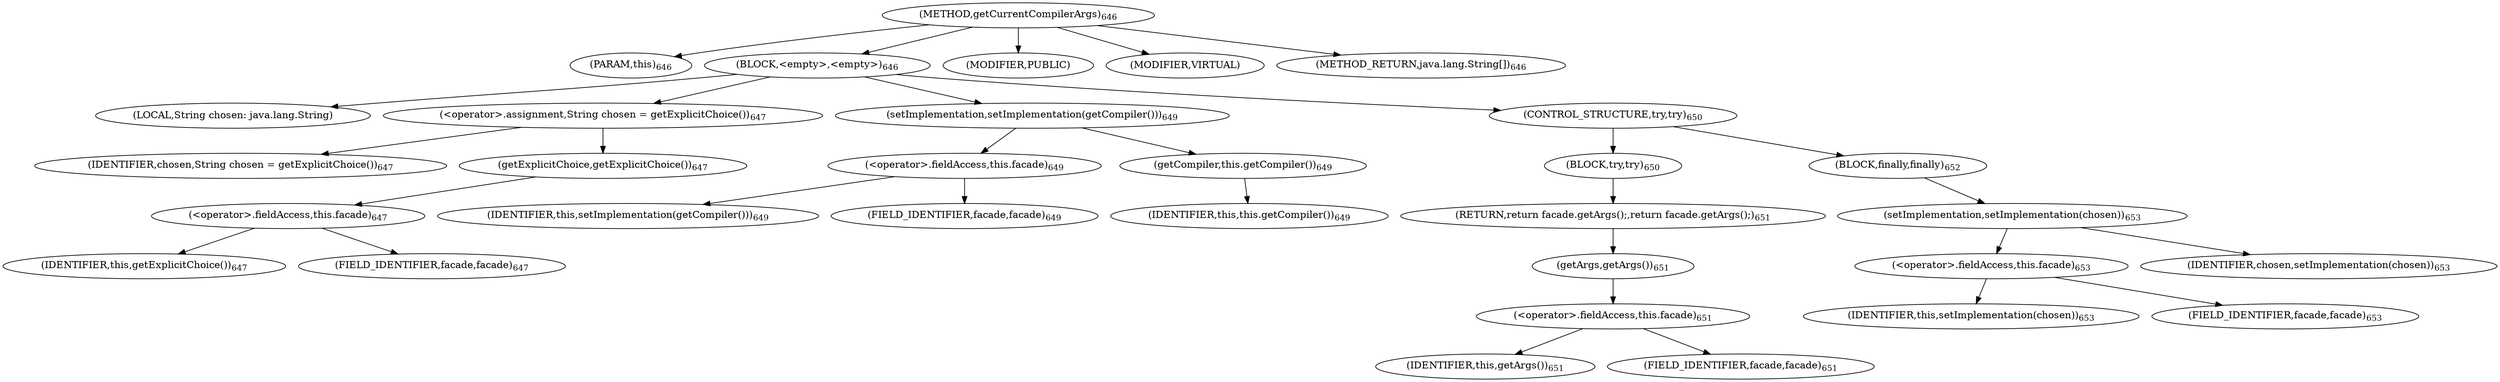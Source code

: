 digraph "getCurrentCompilerArgs" {  
"1197" [label = <(METHOD,getCurrentCompilerArgs)<SUB>646</SUB>> ]
"54" [label = <(PARAM,this)<SUB>646</SUB>> ]
"1198" [label = <(BLOCK,&lt;empty&gt;,&lt;empty&gt;)<SUB>646</SUB>> ]
"1199" [label = <(LOCAL,String chosen: java.lang.String)> ]
"1200" [label = <(&lt;operator&gt;.assignment,String chosen = getExplicitChoice())<SUB>647</SUB>> ]
"1201" [label = <(IDENTIFIER,chosen,String chosen = getExplicitChoice())<SUB>647</SUB>> ]
"1202" [label = <(getExplicitChoice,getExplicitChoice())<SUB>647</SUB>> ]
"1203" [label = <(&lt;operator&gt;.fieldAccess,this.facade)<SUB>647</SUB>> ]
"1204" [label = <(IDENTIFIER,this,getExplicitChoice())<SUB>647</SUB>> ]
"1205" [label = <(FIELD_IDENTIFIER,facade,facade)<SUB>647</SUB>> ]
"1206" [label = <(setImplementation,setImplementation(getCompiler()))<SUB>649</SUB>> ]
"1207" [label = <(&lt;operator&gt;.fieldAccess,this.facade)<SUB>649</SUB>> ]
"1208" [label = <(IDENTIFIER,this,setImplementation(getCompiler()))<SUB>649</SUB>> ]
"1209" [label = <(FIELD_IDENTIFIER,facade,facade)<SUB>649</SUB>> ]
"1210" [label = <(getCompiler,this.getCompiler())<SUB>649</SUB>> ]
"53" [label = <(IDENTIFIER,this,this.getCompiler())<SUB>649</SUB>> ]
"1211" [label = <(CONTROL_STRUCTURE,try,try)<SUB>650</SUB>> ]
"1212" [label = <(BLOCK,try,try)<SUB>650</SUB>> ]
"1213" [label = <(RETURN,return facade.getArgs();,return facade.getArgs();)<SUB>651</SUB>> ]
"1214" [label = <(getArgs,getArgs())<SUB>651</SUB>> ]
"1215" [label = <(&lt;operator&gt;.fieldAccess,this.facade)<SUB>651</SUB>> ]
"1216" [label = <(IDENTIFIER,this,getArgs())<SUB>651</SUB>> ]
"1217" [label = <(FIELD_IDENTIFIER,facade,facade)<SUB>651</SUB>> ]
"1218" [label = <(BLOCK,finally,finally)<SUB>652</SUB>> ]
"1219" [label = <(setImplementation,setImplementation(chosen))<SUB>653</SUB>> ]
"1220" [label = <(&lt;operator&gt;.fieldAccess,this.facade)<SUB>653</SUB>> ]
"1221" [label = <(IDENTIFIER,this,setImplementation(chosen))<SUB>653</SUB>> ]
"1222" [label = <(FIELD_IDENTIFIER,facade,facade)<SUB>653</SUB>> ]
"1223" [label = <(IDENTIFIER,chosen,setImplementation(chosen))<SUB>653</SUB>> ]
"1224" [label = <(MODIFIER,PUBLIC)> ]
"1225" [label = <(MODIFIER,VIRTUAL)> ]
"1226" [label = <(METHOD_RETURN,java.lang.String[])<SUB>646</SUB>> ]
  "1197" -> "54" 
  "1197" -> "1198" 
  "1197" -> "1224" 
  "1197" -> "1225" 
  "1197" -> "1226" 
  "1198" -> "1199" 
  "1198" -> "1200" 
  "1198" -> "1206" 
  "1198" -> "1211" 
  "1200" -> "1201" 
  "1200" -> "1202" 
  "1202" -> "1203" 
  "1203" -> "1204" 
  "1203" -> "1205" 
  "1206" -> "1207" 
  "1206" -> "1210" 
  "1207" -> "1208" 
  "1207" -> "1209" 
  "1210" -> "53" 
  "1211" -> "1212" 
  "1211" -> "1218" 
  "1212" -> "1213" 
  "1213" -> "1214" 
  "1214" -> "1215" 
  "1215" -> "1216" 
  "1215" -> "1217" 
  "1218" -> "1219" 
  "1219" -> "1220" 
  "1219" -> "1223" 
  "1220" -> "1221" 
  "1220" -> "1222" 
}
